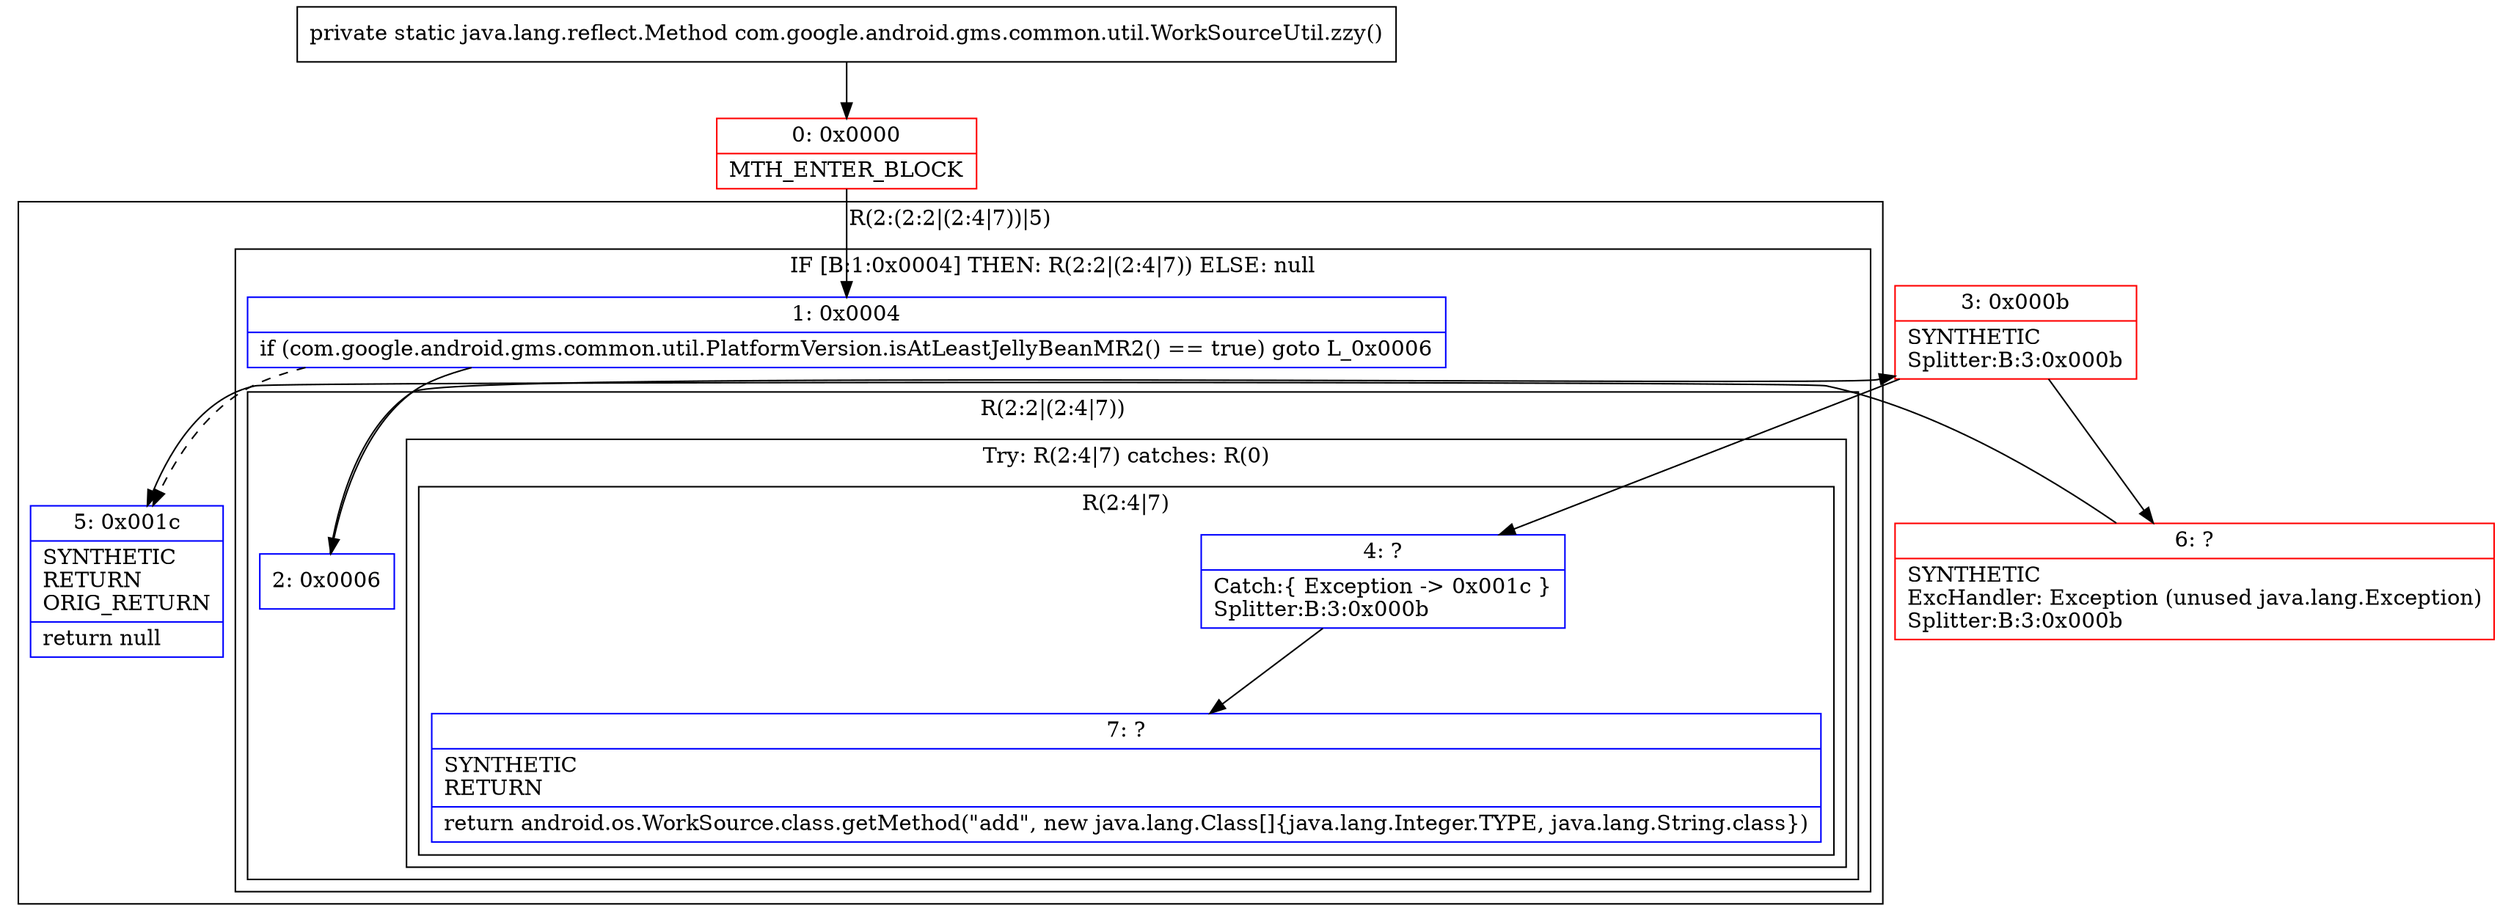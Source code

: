 digraph "CFG forcom.google.android.gms.common.util.WorkSourceUtil.zzy()Ljava\/lang\/reflect\/Method;" {
subgraph cluster_Region_1910462243 {
label = "R(2:(2:2|(2:4|7))|5)";
node [shape=record,color=blue];
subgraph cluster_IfRegion_800250410 {
label = "IF [B:1:0x0004] THEN: R(2:2|(2:4|7)) ELSE: null";
node [shape=record,color=blue];
Node_1 [shape=record,label="{1\:\ 0x0004|if (com.google.android.gms.common.util.PlatformVersion.isAtLeastJellyBeanMR2() == true) goto L_0x0006\l}"];
subgraph cluster_Region_820477702 {
label = "R(2:2|(2:4|7))";
node [shape=record,color=blue];
Node_2 [shape=record,label="{2\:\ 0x0006}"];
subgraph cluster_TryCatchRegion_734919951 {
label = "Try: R(2:4|7) catches: R(0)";
node [shape=record,color=blue];
subgraph cluster_Region_547410202 {
label = "R(2:4|7)";
node [shape=record,color=blue];
Node_4 [shape=record,label="{4\:\ ?|Catch:\{ Exception \-\> 0x001c \}\lSplitter:B:3:0x000b\l}"];
Node_7 [shape=record,label="{7\:\ ?|SYNTHETIC\lRETURN\l|return android.os.WorkSource.class.getMethod(\"add\", new java.lang.Class[]\{java.lang.Integer.TYPE, java.lang.String.class\})\l}"];
}
subgraph cluster_Region_427441326 {
label = "R(0) | ExcHandler: Exception (unused java.lang.Exception)\l";
node [shape=record,color=blue];
}
}
}
}
Node_5 [shape=record,label="{5\:\ 0x001c|SYNTHETIC\lRETURN\lORIG_RETURN\l|return null\l}"];
}
subgraph cluster_Region_427441326 {
label = "R(0) | ExcHandler: Exception (unused java.lang.Exception)\l";
node [shape=record,color=blue];
}
Node_0 [shape=record,color=red,label="{0\:\ 0x0000|MTH_ENTER_BLOCK\l}"];
Node_3 [shape=record,color=red,label="{3\:\ 0x000b|SYNTHETIC\lSplitter:B:3:0x000b\l}"];
Node_6 [shape=record,color=red,label="{6\:\ ?|SYNTHETIC\lExcHandler: Exception (unused java.lang.Exception)\lSplitter:B:3:0x000b\l}"];
MethodNode[shape=record,label="{private static java.lang.reflect.Method com.google.android.gms.common.util.WorkSourceUtil.zzy() }"];
MethodNode -> Node_0;
Node_1 -> Node_2;
Node_1 -> Node_5[style=dashed];
Node_2 -> Node_3;
Node_4 -> Node_7;
Node_0 -> Node_1;
Node_3 -> Node_4;
Node_3 -> Node_6;
Node_6 -> Node_5;
}

